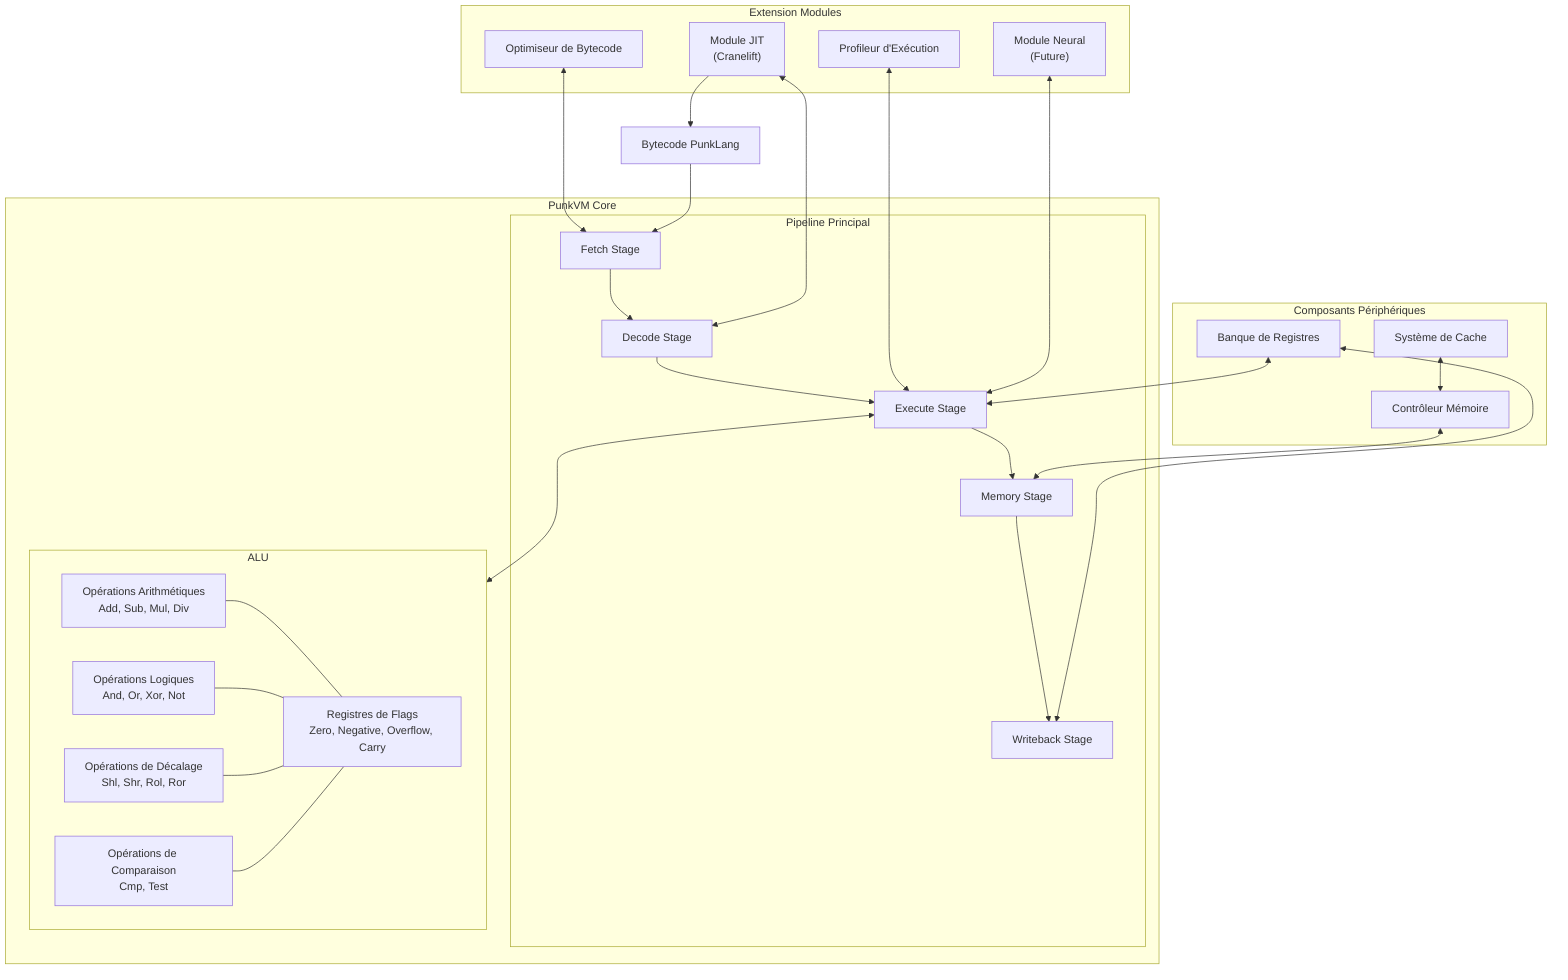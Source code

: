 graph TD
    subgraph "PunkVM Core"
        subgraph "Pipeline Principal"
            FETCH["Fetch Stage"] --> DECODE["Decode Stage"]
            DECODE --> EXECUTE["Execute Stage"]
            EXECUTE --> MEMORY["Memory Stage"]
            MEMORY --> WRITEBACK["Writeback Stage"]
        end

        subgraph "ALU"
            ARITHMETIC["Opérations Arithmétiques\nAdd, Sub, Mul, Div"] 
            LOGIC["Opérations Logiques\nAnd, Or, Xor, Not"]
            SHIFT["Opérations de Décalage\nShl, Shr, Rol, Ror"]
            COMPARE["Opérations de Comparaison\nCmp, Test"]
            FLAGS["Registres de Flags\nZero, Negative, Overflow, Carry"]
            
            ARITHMETIC --- FLAGS
            LOGIC --- FLAGS
            SHIFT --- FLAGS
            COMPARE --- FLAGS
        end
        
        EXECUTE <---> ALU
    end

    subgraph "Composants Périphériques"
        REG["Banque de Registres"] <--> EXECUTE
        REG <--> WRITEBACK
        MEM["Contrôleur Mémoire"] <--> MEMORY
        CACHE["Système de Cache"] <--> MEM
    end

    subgraph "Extension Modules"
        JIT["Module JIT\n(Cranelift)"] <--> DECODE
        OPT["Optimiseur de Bytecode"] <--> FETCH
        PROF["Profileur d'Exécution"] <--> EXECUTE
        NEURAL["Module Neural\n(Future)"] <--> EXECUTE
    end

    BYTECODE["Bytecode PunkLang"] --> FETCH
    JIT --> BYTECODE